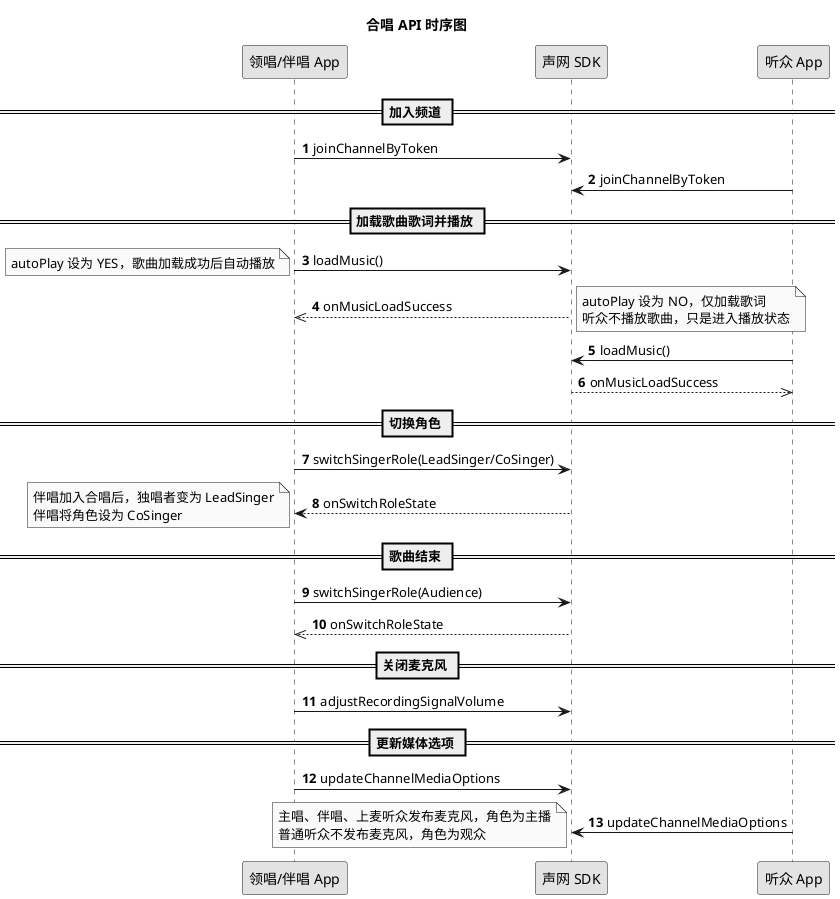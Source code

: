 @startuml
title 合唱 API 时序图
autonumber
skinparam monochrome true
participant "领唱/伴唱 App" as a
participant "声网 SDK" as b
participant "听众 App" as c
== 加入频道 ==
a -> b: joinChannelByToken
c -> b: joinChannelByToken
== 加载歌曲歌词并播放 ==
a -> b: loadMusic()
note left
autoPlay 设为 YES，歌曲加载成功后自动播放
end note
b -->> a: onMusicLoadSuccess
note right
autoPlay 设为 NO，仅加载歌词
听众不播放歌曲，只是进入播放状态
end note
c -> b: loadMusic()
b -->> c: onMusicLoadSuccess
== 切换角色 ==
a -> b:switchSingerRole(LeadSinger/CoSinger)
b --> a: onSwitchRoleState
note left
伴唱加入合唱后，独唱者变为 LeadSinger
伴唱将角色设为 CoSinger
end note
== 歌曲结束 ==
a -> b: switchSingerRole(Audience)
b -->> a: onSwitchRoleState
== 关闭麦克风 ==
a -> b: adjustRecordingSignalVolume
== 更新媒体选项 ==
a -> b: updateChannelMediaOptions
c -> b: updateChannelMediaOptions
note left
主唱、伴唱、上麦听众发布麦克风，角色为主播
普通听众不发布麦克风，角色为观众
end note
@enduml